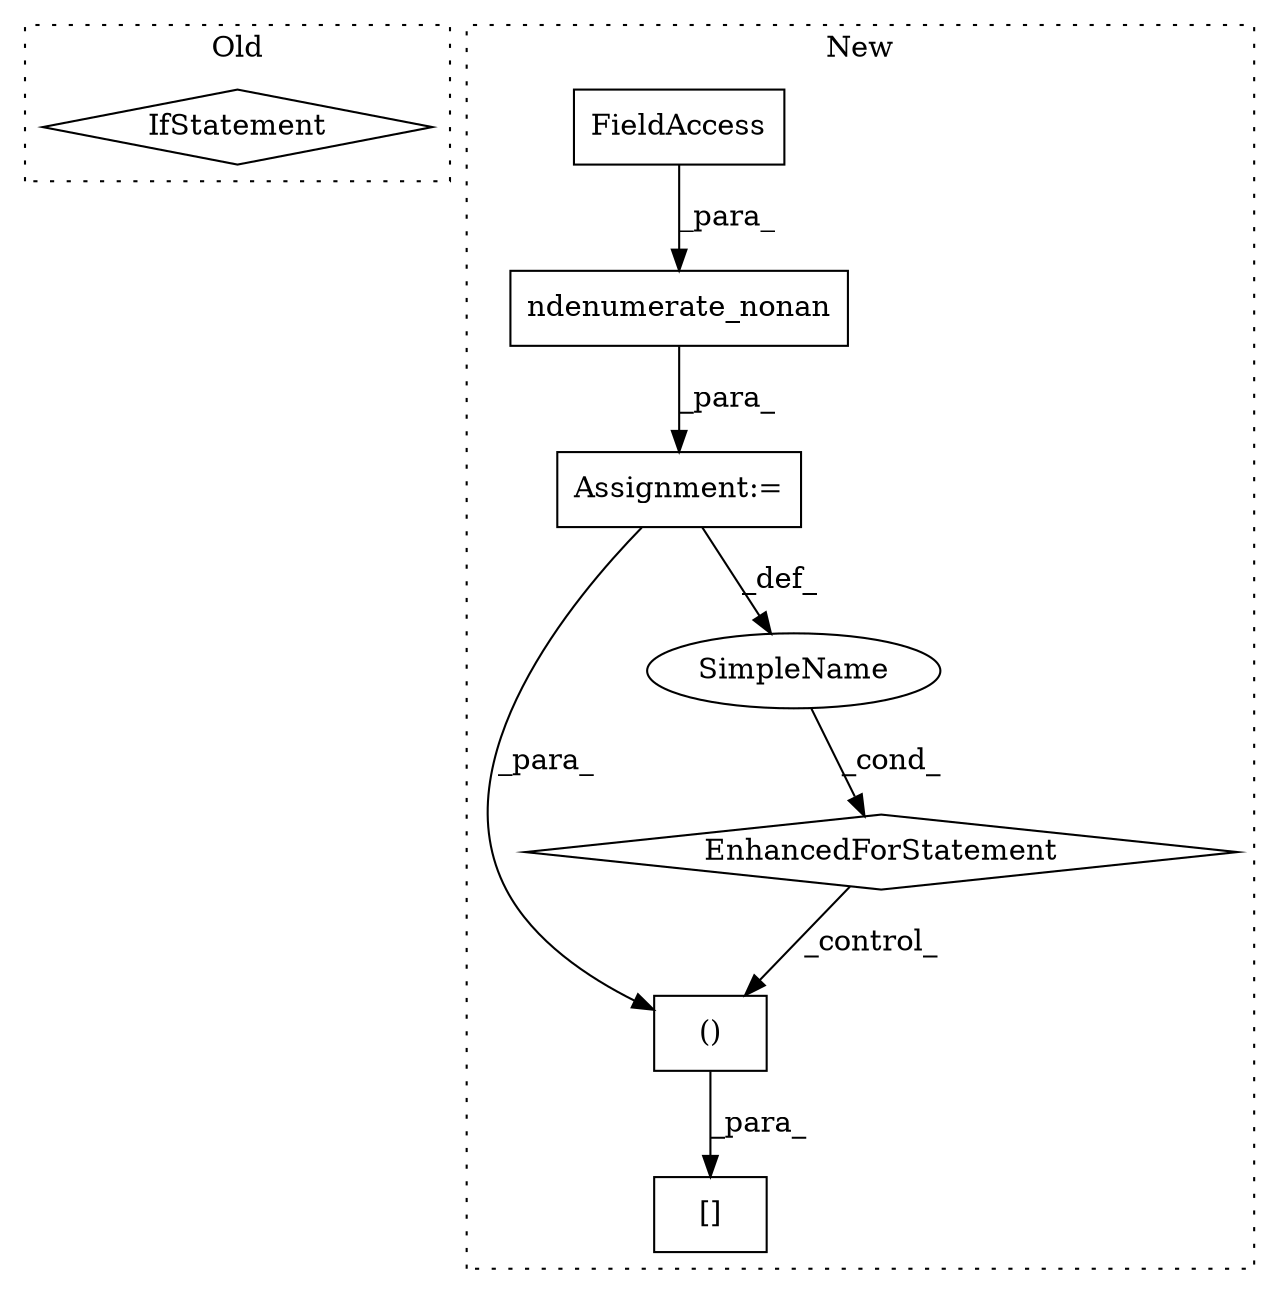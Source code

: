 digraph G {
subgraph cluster0 {
1 [label="IfStatement" a="25" s="1230,1258" l="4,2" shape="diamond"];
label = "Old";
style="dotted";
}
subgraph cluster1 {
2 [label="ndenumerate_nonan" a="32" s="1452,1481" l="18,1" shape="box"];
3 [label="[]" a="2" s="1511,1542" l="16,2" shape="box"];
4 [label="EnhancedForStatement" a="70" s="1363,1482" l="73,2" shape="diamond"];
5 [label="()" a="106" s="1527" l="15" shape="box"];
6 [label="FieldAccess" a="22" s="1470" l="11" shape="box"];
7 [label="SimpleName" a="42" s="1440" l="4" shape="ellipse"];
8 [label="Assignment:=" a="7" s="1363,1482" l="73,2" shape="box"];
label = "New";
style="dotted";
}
2 -> 8 [label="_para_"];
4 -> 5 [label="_control_"];
5 -> 3 [label="_para_"];
6 -> 2 [label="_para_"];
7 -> 4 [label="_cond_"];
8 -> 7 [label="_def_"];
8 -> 5 [label="_para_"];
}